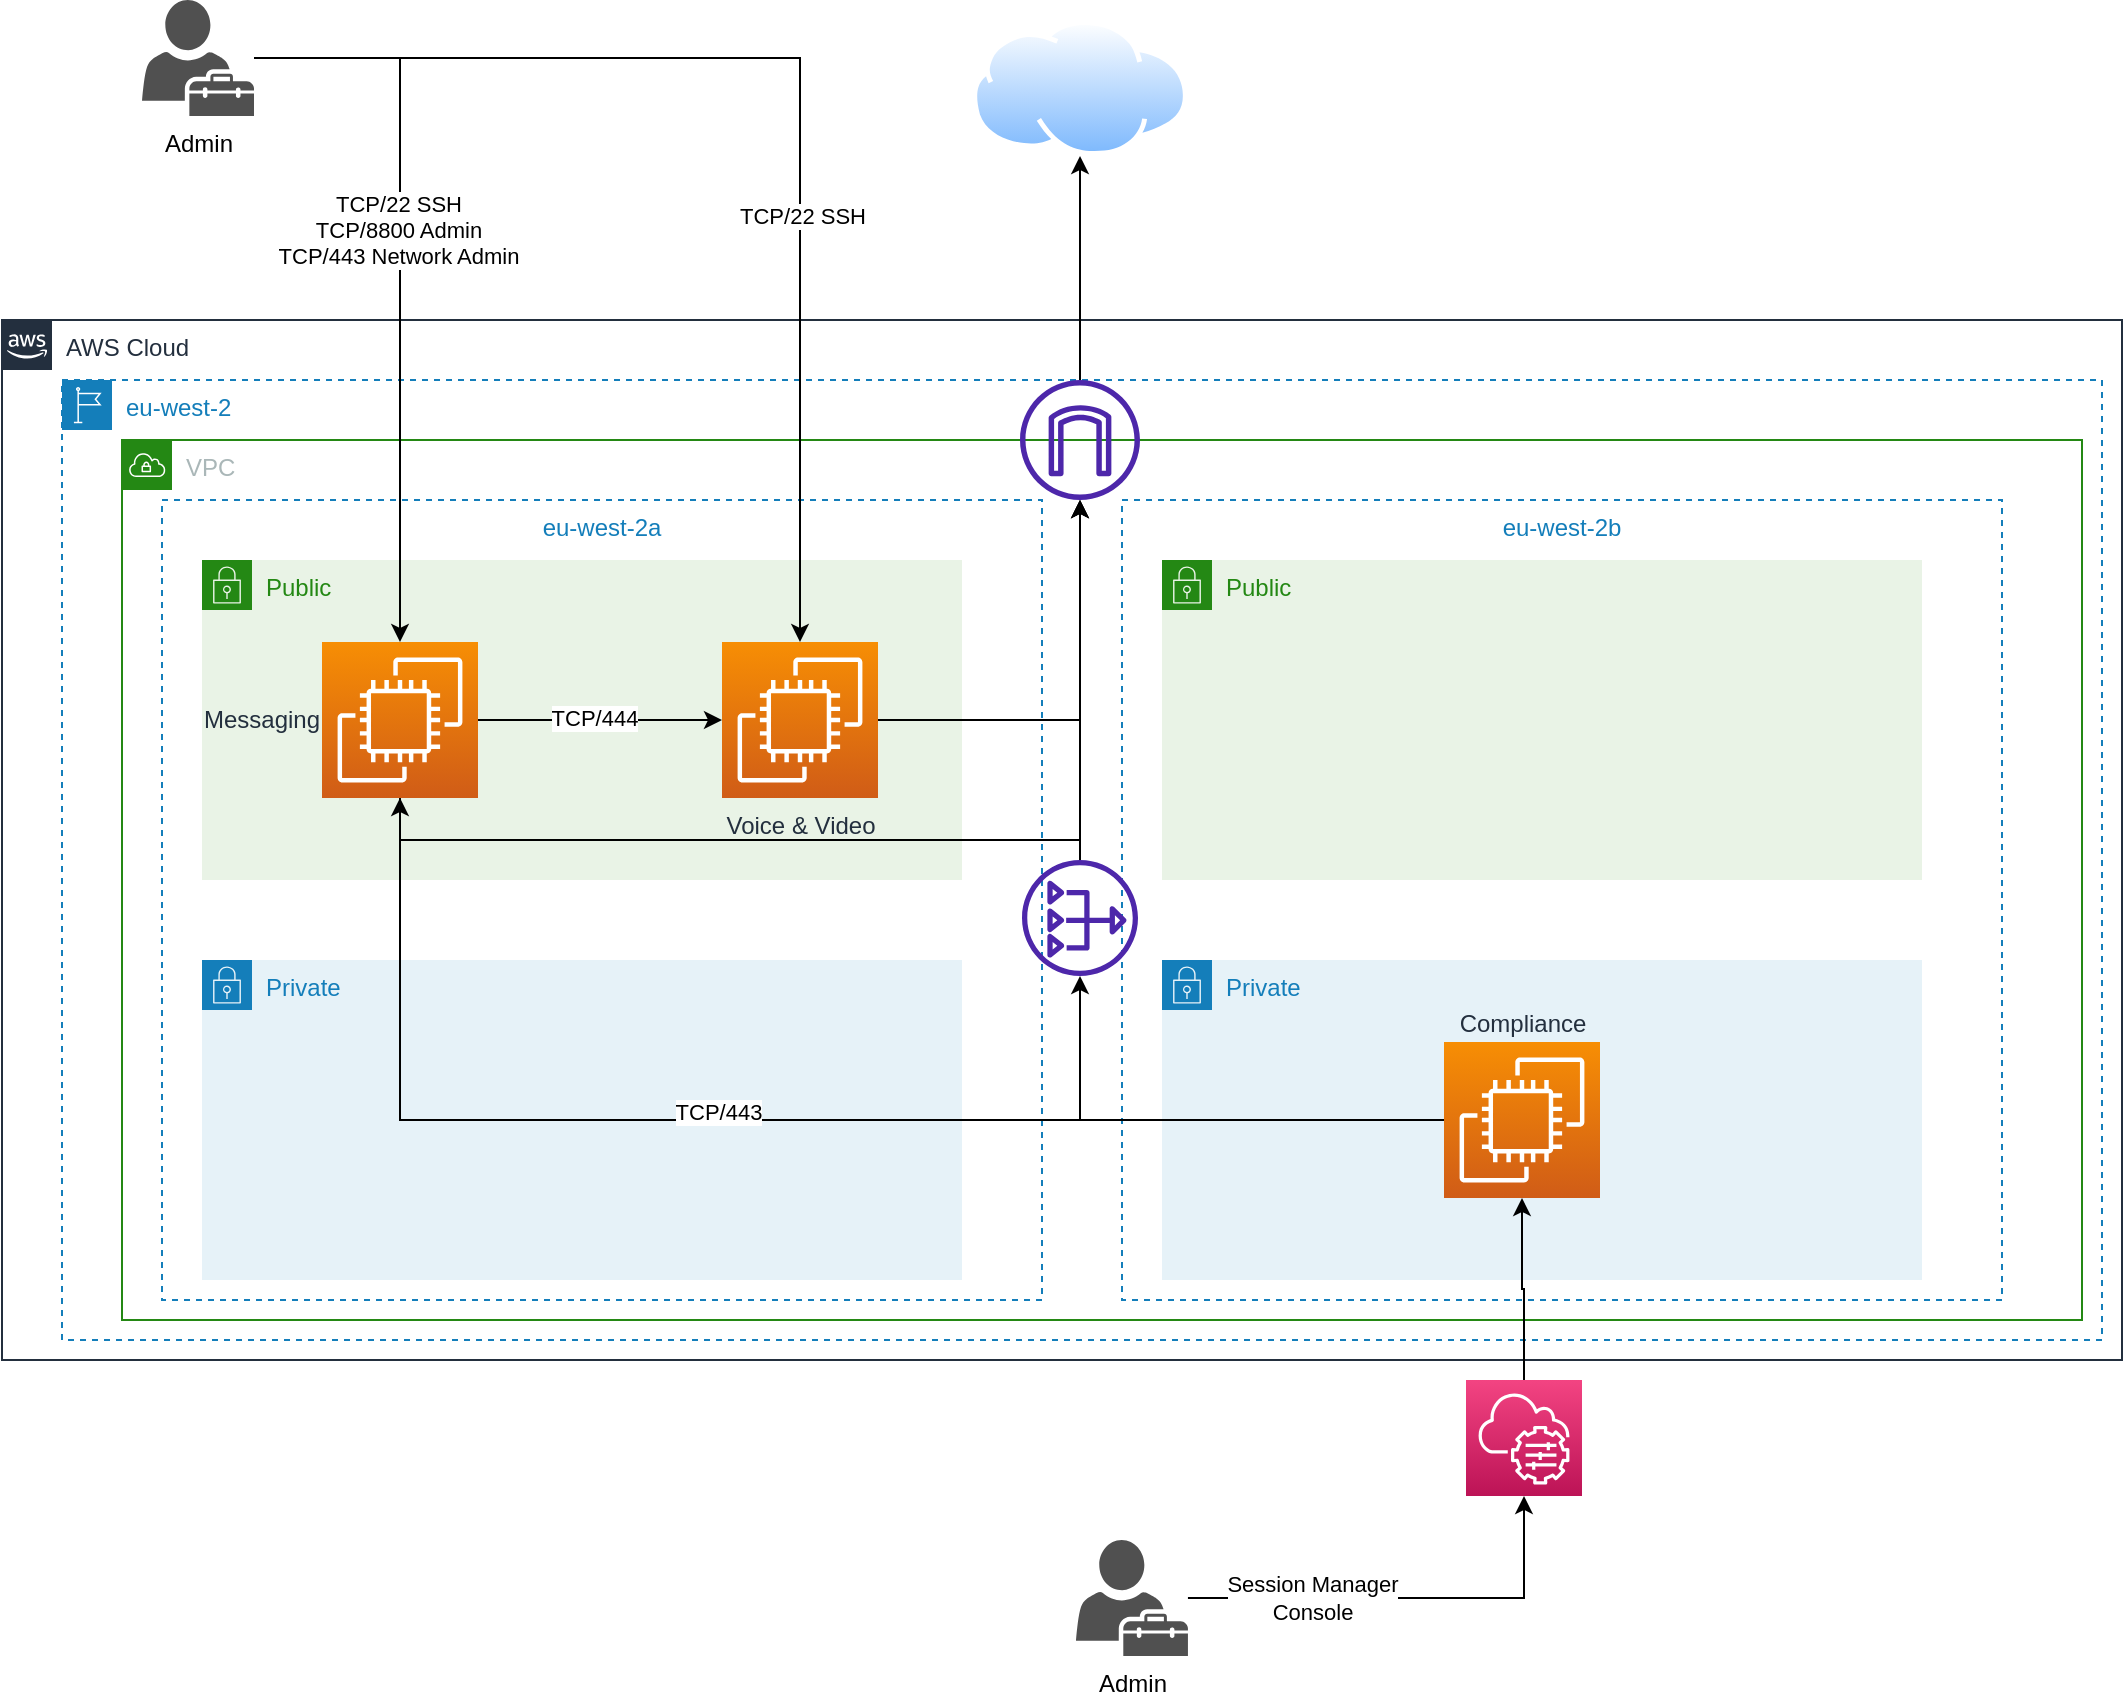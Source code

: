 <mxfile version="18.0.1" type="device"><diagram id="JKzbvMF3XhPDZj3N1lSV" name="Page-1"><mxGraphModel dx="1997" dy="876" grid="1" gridSize="10" guides="1" tooltips="1" connect="1" arrows="1" fold="1" page="1" pageScale="1" pageWidth="2339" pageHeight="3300" math="0" shadow="0"><root><mxCell id="0"/><mxCell id="1" parent="0"/><mxCell id="NXGn2G289_e1xq0zyVRg-1" value="AWS Cloud" style="points=[[0,0],[0.25,0],[0.5,0],[0.75,0],[1,0],[1,0.25],[1,0.5],[1,0.75],[1,1],[0.75,1],[0.5,1],[0.25,1],[0,1],[0,0.75],[0,0.5],[0,0.25]];outlineConnect=0;gradientColor=none;html=1;whiteSpace=wrap;fontSize=12;fontStyle=0;container=1;pointerEvents=0;collapsible=0;recursiveResize=0;shape=mxgraph.aws4.group;grIcon=mxgraph.aws4.group_aws_cloud_alt;strokeColor=#232F3E;fillColor=none;verticalAlign=top;align=left;spacingLeft=30;fontColor=#232F3E;dashed=0;" vertex="1" parent="1"><mxGeometry x="380" y="220" width="1060" height="520" as="geometry"/></mxCell><mxCell id="NXGn2G289_e1xq0zyVRg-2" value="eu-west-2" style="points=[[0,0],[0.25,0],[0.5,0],[0.75,0],[1,0],[1,0.25],[1,0.5],[1,0.75],[1,1],[0.75,1],[0.5,1],[0.25,1],[0,1],[0,0.75],[0,0.5],[0,0.25]];outlineConnect=0;gradientColor=none;html=1;whiteSpace=wrap;fontSize=12;fontStyle=0;container=1;pointerEvents=0;collapsible=0;recursiveResize=0;shape=mxgraph.aws4.group;grIcon=mxgraph.aws4.group_region;strokeColor=#147EBA;fillColor=none;verticalAlign=top;align=left;spacingLeft=30;fontColor=#147EBA;dashed=1;" vertex="1" parent="NXGn2G289_e1xq0zyVRg-1"><mxGeometry x="30" y="30" width="1020" height="480" as="geometry"/></mxCell><mxCell id="NXGn2G289_e1xq0zyVRg-3" value="VPC" style="points=[[0,0],[0.25,0],[0.5,0],[0.75,0],[1,0],[1,0.25],[1,0.5],[1,0.75],[1,1],[0.75,1],[0.5,1],[0.25,1],[0,1],[0,0.75],[0,0.5],[0,0.25]];outlineConnect=0;gradientColor=none;html=1;whiteSpace=wrap;fontSize=12;fontStyle=0;container=1;pointerEvents=0;collapsible=0;recursiveResize=0;shape=mxgraph.aws4.group;grIcon=mxgraph.aws4.group_vpc;strokeColor=#248814;fillColor=none;verticalAlign=top;align=left;spacingLeft=30;fontColor=#AAB7B8;dashed=0;" vertex="1" parent="NXGn2G289_e1xq0zyVRg-2"><mxGeometry x="30" y="30" width="980" height="440" as="geometry"/></mxCell><mxCell id="NXGn2G289_e1xq0zyVRg-4" value="eu-west-2a" style="fillColor=none;strokeColor=#147EBA;dashed=1;verticalAlign=top;fontStyle=0;fontColor=#147EBA;" vertex="1" parent="NXGn2G289_e1xq0zyVRg-3"><mxGeometry x="20" y="30" width="440" height="400" as="geometry"/></mxCell><mxCell id="NXGn2G289_e1xq0zyVRg-10" value="Public&lt;br&gt;" style="points=[[0,0],[0.25,0],[0.5,0],[0.75,0],[1,0],[1,0.25],[1,0.5],[1,0.75],[1,1],[0.75,1],[0.5,1],[0.25,1],[0,1],[0,0.75],[0,0.5],[0,0.25]];outlineConnect=0;gradientColor=none;html=1;whiteSpace=wrap;fontSize=12;fontStyle=0;container=1;pointerEvents=0;collapsible=0;recursiveResize=0;shape=mxgraph.aws4.group;grIcon=mxgraph.aws4.group_security_group;grStroke=0;strokeColor=#248814;fillColor=#E9F3E6;verticalAlign=top;align=left;spacingLeft=30;fontColor=#248814;dashed=0;" vertex="1" parent="NXGn2G289_e1xq0zyVRg-3"><mxGeometry x="40" y="60" width="380" height="160" as="geometry"/></mxCell><mxCell id="NXGn2G289_e1xq0zyVRg-18" value="eu-west-2b" style="fillColor=none;strokeColor=#147EBA;dashed=1;verticalAlign=top;fontStyle=0;fontColor=#147EBA;" vertex="1" parent="NXGn2G289_e1xq0zyVRg-3"><mxGeometry x="500" y="30" width="440" height="400" as="geometry"/></mxCell><mxCell id="NXGn2G289_e1xq0zyVRg-19" value="Public" style="points=[[0,0],[0.25,0],[0.5,0],[0.75,0],[1,0],[1,0.25],[1,0.5],[1,0.75],[1,1],[0.75,1],[0.5,1],[0.25,1],[0,1],[0,0.75],[0,0.5],[0,0.25]];outlineConnect=0;gradientColor=none;html=1;whiteSpace=wrap;fontSize=12;fontStyle=0;container=1;pointerEvents=0;collapsible=0;recursiveResize=0;shape=mxgraph.aws4.group;grIcon=mxgraph.aws4.group_security_group;grStroke=0;strokeColor=#248814;fillColor=#E9F3E6;verticalAlign=top;align=left;spacingLeft=30;fontColor=#248814;dashed=0;" vertex="1" parent="NXGn2G289_e1xq0zyVRg-3"><mxGeometry x="520" y="60" width="380" height="160" as="geometry"/></mxCell><mxCell id="NXGn2G289_e1xq0zyVRg-20" value="Private" style="points=[[0,0],[0.25,0],[0.5,0],[0.75,0],[1,0],[1,0.25],[1,0.5],[1,0.75],[1,1],[0.75,1],[0.5,1],[0.25,1],[0,1],[0,0.75],[0,0.5],[0,0.25]];outlineConnect=0;gradientColor=none;html=1;whiteSpace=wrap;fontSize=12;fontStyle=0;container=1;pointerEvents=0;collapsible=0;recursiveResize=0;shape=mxgraph.aws4.group;grIcon=mxgraph.aws4.group_security_group;grStroke=0;strokeColor=#147EBA;fillColor=#E6F2F8;verticalAlign=top;align=left;spacingLeft=30;fontColor=#147EBA;dashed=0;" vertex="1" parent="NXGn2G289_e1xq0zyVRg-3"><mxGeometry x="40" y="260" width="380" height="160" as="geometry"/></mxCell><mxCell id="NXGn2G289_e1xq0zyVRg-29" value="Private" style="points=[[0,0],[0.25,0],[0.5,0],[0.75,0],[1,0],[1,0.25],[1,0.5],[1,0.75],[1,1],[0.75,1],[0.5,1],[0.25,1],[0,1],[0,0.75],[0,0.5],[0,0.25]];outlineConnect=0;gradientColor=none;html=1;whiteSpace=wrap;fontSize=12;fontStyle=0;container=1;pointerEvents=0;collapsible=0;recursiveResize=0;shape=mxgraph.aws4.group;grIcon=mxgraph.aws4.group_security_group;grStroke=0;strokeColor=#147EBA;fillColor=#E6F2F8;verticalAlign=top;align=left;spacingLeft=30;fontColor=#147EBA;dashed=0;" vertex="1" parent="NXGn2G289_e1xq0zyVRg-3"><mxGeometry x="520" y="260" width="380" height="160" as="geometry"/></mxCell><mxCell id="NXGn2G289_e1xq0zyVRg-32" value="Compliance" style="sketch=0;points=[[0,0,0],[0.25,0,0],[0.5,0,0],[0.75,0,0],[1,0,0],[0,1,0],[0.25,1,0],[0.5,1,0],[0.75,1,0],[1,1,0],[0,0.25,0],[0,0.5,0],[0,0.75,0],[1,0.25,0],[1,0.5,0],[1,0.75,0]];outlineConnect=0;fontColor=#232F3E;gradientColor=#F78E04;gradientDirection=north;fillColor=#D05C17;strokeColor=#ffffff;dashed=0;verticalLabelPosition=top;verticalAlign=bottom;align=center;html=1;fontSize=12;fontStyle=0;aspect=fixed;shape=mxgraph.aws4.resourceIcon;resIcon=mxgraph.aws4.ec2;labelPosition=center;" vertex="1" parent="NXGn2G289_e1xq0zyVRg-29"><mxGeometry x="141" y="41" width="78" height="78" as="geometry"/></mxCell><mxCell id="NXGn2G289_e1xq0zyVRg-40" style="edgeStyle=orthogonalEdgeStyle;rounded=0;orthogonalLoop=1;jettySize=auto;html=1;" edge="1" parent="NXGn2G289_e1xq0zyVRg-3" source="NXGn2G289_e1xq0zyVRg-30" target="NXGn2G289_e1xq0zyVRg-31"><mxGeometry relative="1" as="geometry"/></mxCell><mxCell id="NXGn2G289_e1xq0zyVRg-41" value="TCP/444" style="edgeLabel;html=1;align=center;verticalAlign=middle;resizable=0;points=[];" vertex="1" connectable="0" parent="NXGn2G289_e1xq0zyVRg-40"><mxGeometry x="-0.049" y="1" relative="1" as="geometry"><mxPoint as="offset"/></mxGeometry></mxCell><mxCell id="NXGn2G289_e1xq0zyVRg-30" value="Messaging" style="sketch=0;points=[[0,0,0],[0.25,0,0],[0.5,0,0],[0.75,0,0],[1,0,0],[0,1,0],[0.25,1,0],[0.5,1,0],[0.75,1,0],[1,1,0],[0,0.25,0],[0,0.5,0],[0,0.75,0],[1,0.25,0],[1,0.5,0],[1,0.75,0]];outlineConnect=0;fontColor=#232F3E;gradientColor=#F78E04;gradientDirection=north;fillColor=#D05C17;strokeColor=#ffffff;dashed=0;verticalLabelPosition=middle;verticalAlign=middle;align=right;html=1;fontSize=12;fontStyle=0;aspect=fixed;shape=mxgraph.aws4.resourceIcon;resIcon=mxgraph.aws4.ec2;labelPosition=left;" vertex="1" parent="NXGn2G289_e1xq0zyVRg-3"><mxGeometry x="100" y="101" width="78" height="78" as="geometry"/></mxCell><mxCell id="NXGn2G289_e1xq0zyVRg-31" value="Voice &amp;amp; Video" style="sketch=0;points=[[0,0,0],[0.25,0,0],[0.5,0,0],[0.75,0,0],[1,0,0],[0,1,0],[0.25,1,0],[0.5,1,0],[0.75,1,0],[1,1,0],[0,0.25,0],[0,0.5,0],[0,0.75,0],[1,0.25,0],[1,0.5,0],[1,0.75,0]];outlineConnect=0;fontColor=#232F3E;gradientColor=#F78E04;gradientDirection=north;fillColor=#D05C17;strokeColor=#ffffff;dashed=0;verticalLabelPosition=bottom;verticalAlign=top;align=center;html=1;fontSize=12;fontStyle=0;aspect=fixed;shape=mxgraph.aws4.resourceIcon;resIcon=mxgraph.aws4.ec2;labelPosition=center;" vertex="1" parent="NXGn2G289_e1xq0zyVRg-3"><mxGeometry x="300" y="101" width="78" height="78" as="geometry"/></mxCell><mxCell id="NXGn2G289_e1xq0zyVRg-34" value="" style="sketch=0;outlineConnect=0;fontColor=#232F3E;gradientColor=none;fillColor=#4D27AA;strokeColor=none;dashed=0;verticalLabelPosition=bottom;verticalAlign=top;align=center;html=1;fontSize=12;fontStyle=0;aspect=fixed;pointerEvents=1;shape=mxgraph.aws4.nat_gateway;" vertex="1" parent="NXGn2G289_e1xq0zyVRg-3"><mxGeometry x="450" y="210" width="58" height="58" as="geometry"/></mxCell><mxCell id="NXGn2G289_e1xq0zyVRg-35" style="edgeStyle=orthogonalEdgeStyle;rounded=0;orthogonalLoop=1;jettySize=auto;html=1;" edge="1" parent="NXGn2G289_e1xq0zyVRg-3" source="NXGn2G289_e1xq0zyVRg-32" target="NXGn2G289_e1xq0zyVRg-34"><mxGeometry relative="1" as="geometry"/></mxCell><mxCell id="NXGn2G289_e1xq0zyVRg-39" style="edgeStyle=orthogonalEdgeStyle;rounded=0;orthogonalLoop=1;jettySize=auto;html=1;" edge="1" parent="NXGn2G289_e1xq0zyVRg-3" source="NXGn2G289_e1xq0zyVRg-32" target="NXGn2G289_e1xq0zyVRg-30"><mxGeometry relative="1" as="geometry"/></mxCell><mxCell id="NXGn2G289_e1xq0zyVRg-67" value="TCP/443" style="edgeLabel;html=1;align=center;verticalAlign=middle;resizable=0;points=[];" vertex="1" connectable="0" parent="NXGn2G289_e1xq0zyVRg-39"><mxGeometry x="0.065" y="-4" relative="1" as="geometry"><mxPoint as="offset"/></mxGeometry></mxCell><mxCell id="NXGn2G289_e1xq0zyVRg-33" value="" style="sketch=0;outlineConnect=0;fontColor=#232F3E;gradientColor=none;fillColor=#4D27AA;strokeColor=none;dashed=0;verticalLabelPosition=bottom;verticalAlign=top;align=center;html=1;fontSize=12;fontStyle=0;aspect=fixed;pointerEvents=1;shape=mxgraph.aws4.internet_gateway;" vertex="1" parent="NXGn2G289_e1xq0zyVRg-2"><mxGeometry x="479" width="60" height="60" as="geometry"/></mxCell><mxCell id="NXGn2G289_e1xq0zyVRg-36" style="edgeStyle=orthogonalEdgeStyle;rounded=0;orthogonalLoop=1;jettySize=auto;html=1;" edge="1" parent="NXGn2G289_e1xq0zyVRg-2" source="NXGn2G289_e1xq0zyVRg-34" target="NXGn2G289_e1xq0zyVRg-33"><mxGeometry relative="1" as="geometry"/></mxCell><mxCell id="NXGn2G289_e1xq0zyVRg-37" style="edgeStyle=orthogonalEdgeStyle;rounded=0;orthogonalLoop=1;jettySize=auto;html=1;" edge="1" parent="NXGn2G289_e1xq0zyVRg-2" source="NXGn2G289_e1xq0zyVRg-31" target="NXGn2G289_e1xq0zyVRg-33"><mxGeometry relative="1" as="geometry"/></mxCell><mxCell id="NXGn2G289_e1xq0zyVRg-38" style="edgeStyle=orthogonalEdgeStyle;rounded=0;orthogonalLoop=1;jettySize=auto;html=1;" edge="1" parent="NXGn2G289_e1xq0zyVRg-2" source="NXGn2G289_e1xq0zyVRg-30" target="NXGn2G289_e1xq0zyVRg-33"><mxGeometry relative="1" as="geometry"><Array as="points"><mxPoint x="169" y="230"/><mxPoint x="509" y="230"/></Array></mxGeometry></mxCell><mxCell id="NXGn2G289_e1xq0zyVRg-44" style="edgeStyle=orthogonalEdgeStyle;rounded=0;orthogonalLoop=1;jettySize=auto;html=1;" edge="1" parent="1" source="NXGn2G289_e1xq0zyVRg-43" target="NXGn2G289_e1xq0zyVRg-32"><mxGeometry relative="1" as="geometry"/></mxCell><mxCell id="NXGn2G289_e1xq0zyVRg-43" value="" style="sketch=0;points=[[0,0,0],[0.25,0,0],[0.5,0,0],[0.75,0,0],[1,0,0],[0,1,0],[0.25,1,0],[0.5,1,0],[0.75,1,0],[1,1,0],[0,0.25,0],[0,0.5,0],[0,0.75,0],[1,0.25,0],[1,0.5,0],[1,0.75,0]];points=[[0,0,0],[0.25,0,0],[0.5,0,0],[0.75,0,0],[1,0,0],[0,1,0],[0.25,1,0],[0.5,1,0],[0.75,1,0],[1,1,0],[0,0.25,0],[0,0.5,0],[0,0.75,0],[1,0.25,0],[1,0.5,0],[1,0.75,0]];outlineConnect=0;fontColor=#232F3E;gradientColor=#F34482;gradientDirection=north;fillColor=#BC1356;strokeColor=#ffffff;dashed=0;verticalLabelPosition=bottom;verticalAlign=top;align=center;html=1;fontSize=12;fontStyle=0;aspect=fixed;shape=mxgraph.aws4.resourceIcon;resIcon=mxgraph.aws4.systems_manager;" vertex="1" parent="1"><mxGeometry x="1112" y="750" width="58" height="58" as="geometry"/></mxCell><mxCell id="NXGn2G289_e1xq0zyVRg-49" style="edgeStyle=orthogonalEdgeStyle;rounded=0;orthogonalLoop=1;jettySize=auto;html=1;entryX=0.5;entryY=0;entryDx=0;entryDy=0;entryPerimeter=0;" edge="1" parent="1" source="NXGn2G289_e1xq0zyVRg-46" target="NXGn2G289_e1xq0zyVRg-30"><mxGeometry relative="1" as="geometry"/></mxCell><mxCell id="NXGn2G289_e1xq0zyVRg-50" value="TCP/22 SSH&lt;br&gt;TCP/8800 Admin&lt;br&gt;TCP/443 Network Admin" style="edgeLabel;html=1;align=center;verticalAlign=middle;resizable=0;points=[];" vertex="1" connectable="0" parent="NXGn2G289_e1xq0zyVRg-49"><mxGeometry x="-0.126" y="-1" relative="1" as="geometry"><mxPoint y="-1" as="offset"/></mxGeometry></mxCell><mxCell id="NXGn2G289_e1xq0zyVRg-65" style="edgeStyle=orthogonalEdgeStyle;rounded=0;orthogonalLoop=1;jettySize=auto;html=1;" edge="1" parent="1" source="NXGn2G289_e1xq0zyVRg-46" target="NXGn2G289_e1xq0zyVRg-31"><mxGeometry relative="1" as="geometry"/></mxCell><mxCell id="NXGn2G289_e1xq0zyVRg-66" value="TCP/22 SSH" style="edgeLabel;html=1;align=center;verticalAlign=middle;resizable=0;points=[];" vertex="1" connectable="0" parent="NXGn2G289_e1xq0zyVRg-65"><mxGeometry x="0.245" y="1" relative="1" as="geometry"><mxPoint as="offset"/></mxGeometry></mxCell><mxCell id="NXGn2G289_e1xq0zyVRg-46" value="Admin" style="sketch=0;pointerEvents=1;shadow=0;dashed=0;html=1;strokeColor=none;fillColor=#505050;labelPosition=center;verticalLabelPosition=bottom;verticalAlign=top;outlineConnect=0;align=center;shape=mxgraph.office.users.tenant_admin;" vertex="1" parent="1"><mxGeometry x="450" y="60" width="56" height="58" as="geometry"/></mxCell><mxCell id="NXGn2G289_e1xq0zyVRg-47" value="" style="aspect=fixed;perimeter=ellipsePerimeter;html=1;align=center;shadow=0;dashed=0;spacingTop=3;image;image=img/lib/active_directory/internet_cloud.svg;" vertex="1" parent="1"><mxGeometry x="865.04" y="70" width="107.93" height="68" as="geometry"/></mxCell><mxCell id="NXGn2G289_e1xq0zyVRg-48" style="edgeStyle=orthogonalEdgeStyle;rounded=0;orthogonalLoop=1;jettySize=auto;html=1;" edge="1" parent="1" source="NXGn2G289_e1xq0zyVRg-33" target="NXGn2G289_e1xq0zyVRg-47"><mxGeometry relative="1" as="geometry"/></mxCell><mxCell id="NXGn2G289_e1xq0zyVRg-59" style="edgeStyle=orthogonalEdgeStyle;rounded=0;orthogonalLoop=1;jettySize=auto;html=1;entryX=0.5;entryY=1;entryDx=0;entryDy=0;entryPerimeter=0;" edge="1" parent="1" source="NXGn2G289_e1xq0zyVRg-58" target="NXGn2G289_e1xq0zyVRg-43"><mxGeometry relative="1" as="geometry"/></mxCell><mxCell id="NXGn2G289_e1xq0zyVRg-60" value="Session Manager &lt;br&gt;Console" style="edgeLabel;html=1;align=center;verticalAlign=middle;resizable=0;points=[];" vertex="1" connectable="0" parent="NXGn2G289_e1xq0zyVRg-59"><mxGeometry x="-0.437" relative="1" as="geometry"><mxPoint as="offset"/></mxGeometry></mxCell><mxCell id="NXGn2G289_e1xq0zyVRg-58" value="Admin" style="sketch=0;pointerEvents=1;shadow=0;dashed=0;html=1;strokeColor=none;fillColor=#505050;labelPosition=center;verticalLabelPosition=bottom;verticalAlign=top;outlineConnect=0;align=center;shape=mxgraph.office.users.tenant_admin;" vertex="1" parent="1"><mxGeometry x="916.97" y="830" width="56" height="58" as="geometry"/></mxCell></root></mxGraphModel></diagram></mxfile>